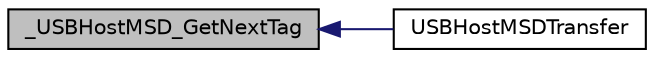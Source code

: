 digraph "_USBHostMSD_GetNextTag"
{
  edge [fontname="Helvetica",fontsize="10",labelfontname="Helvetica",labelfontsize="10"];
  node [fontname="Helvetica",fontsize="10",shape=record];
  rankdir="LR";
  Node1 [label="_USBHostMSD_GetNextTag",height=0.2,width=0.4,color="black", fillcolor="grey75", style="filled", fontcolor="black"];
  Node1 -> Node2 [dir="back",color="midnightblue",fontsize="10",style="solid",fontname="Helvetica"];
  Node2 [label="USBHostMSDTransfer",height=0.2,width=0.4,color="black", fillcolor="white", style="filled",URL="$usb__host__msd_8c.html#a609b0f6a6da6ce032bdb5131e45cc304"];
}
